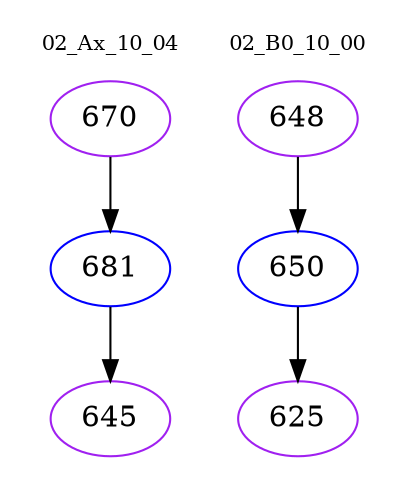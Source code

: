 digraph{
subgraph cluster_0 {
color = white
label = "02_Ax_10_04";
fontsize=10;
T0_670 [label="670", color="purple"]
T0_670 -> T0_681 [color="black"]
T0_681 [label="681", color="blue"]
T0_681 -> T0_645 [color="black"]
T0_645 [label="645", color="purple"]
}
subgraph cluster_1 {
color = white
label = "02_B0_10_00";
fontsize=10;
T1_648 [label="648", color="purple"]
T1_648 -> T1_650 [color="black"]
T1_650 [label="650", color="blue"]
T1_650 -> T1_625 [color="black"]
T1_625 [label="625", color="purple"]
}
}

